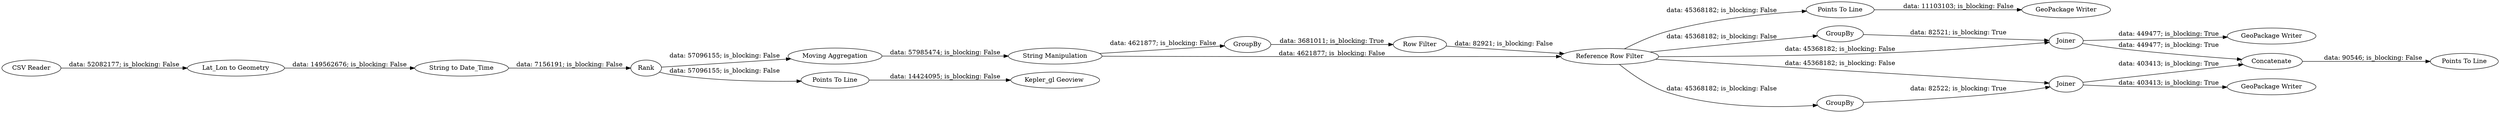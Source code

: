 digraph {
	"-5502822882456867070_13" [label="GeoPackage Writer"]
	"-5502822882456867070_9" [label=GroupBy]
	"-5502822882456867070_18" [label=Concatenate]
	"-5502822882456867070_3" [label="String to Date_Time"]
	"-5502822882456867070_12" [label="Points To Line"]
	"-5502822882456867070_6" [label="Kepler_gl Geoview "]
	"-5502822882456867070_10" [label="Row Filter"]
	"-5502822882456867070_14" [label=GroupBy]
	"-5502822882456867070_11" [label="Reference Row Filter"]
	"-5502822882456867070_1" [label="CSV Reader"]
	"-5502822882456867070_21" [label="GeoPackage Writer"]
	"-5502822882456867070_8" [label="String Manipulation"]
	"-5502822882456867070_4" [label=Rank]
	"-5502822882456867070_2" [label="Lat_Lon to Geometry"]
	"-5502822882456867070_7" [label="Moving Aggregation"]
	"-5502822882456867070_20" [label="GeoPackage Writer"]
	"-5502822882456867070_17" [label=Joiner]
	"-5502822882456867070_5" [label="Points To Line"]
	"-5502822882456867070_16" [label=GroupBy]
	"-5502822882456867070_19" [label="Points To Line"]
	"-5502822882456867070_15" [label=Joiner]
	"-5502822882456867070_15" -> "-5502822882456867070_18" [label="data: 403413; is_blocking: True"]
	"-5502822882456867070_15" -> "-5502822882456867070_20" [label="data: 403413; is_blocking: True"]
	"-5502822882456867070_8" -> "-5502822882456867070_9" [label="data: 4621877; is_blocking: False"]
	"-5502822882456867070_11" -> "-5502822882456867070_17" [label="data: 45368182; is_blocking: False"]
	"-5502822882456867070_4" -> "-5502822882456867070_5" [label="data: 57096155; is_blocking: False"]
	"-5502822882456867070_9" -> "-5502822882456867070_10" [label="data: 3681011; is_blocking: True"]
	"-5502822882456867070_17" -> "-5502822882456867070_21" [label="data: 449477; is_blocking: True"]
	"-5502822882456867070_8" -> "-5502822882456867070_11" [label="data: 4621877; is_blocking: False"]
	"-5502822882456867070_2" -> "-5502822882456867070_3" [label="data: 149562676; is_blocking: False"]
	"-5502822882456867070_11" -> "-5502822882456867070_15" [label="data: 45368182; is_blocking: False"]
	"-5502822882456867070_1" -> "-5502822882456867070_2" [label="data: 52082177; is_blocking: False"]
	"-5502822882456867070_11" -> "-5502822882456867070_14" [label="data: 45368182; is_blocking: False"]
	"-5502822882456867070_3" -> "-5502822882456867070_4" [label="data: 7156191; is_blocking: False"]
	"-5502822882456867070_4" -> "-5502822882456867070_7" [label="data: 57096155; is_blocking: False"]
	"-5502822882456867070_7" -> "-5502822882456867070_8" [label="data: 57985474; is_blocking: False"]
	"-5502822882456867070_10" -> "-5502822882456867070_11" [label="data: 82921; is_blocking: False"]
	"-5502822882456867070_12" -> "-5502822882456867070_13" [label="data: 11103103; is_blocking: False"]
	"-5502822882456867070_16" -> "-5502822882456867070_17" [label="data: 82521; is_blocking: True"]
	"-5502822882456867070_18" -> "-5502822882456867070_19" [label="data: 90546; is_blocking: False"]
	"-5502822882456867070_17" -> "-5502822882456867070_18" [label="data: 449477; is_blocking: True"]
	"-5502822882456867070_11" -> "-5502822882456867070_12" [label="data: 45368182; is_blocking: False"]
	"-5502822882456867070_5" -> "-5502822882456867070_6" [label="data: 14424095; is_blocking: False"]
	"-5502822882456867070_14" -> "-5502822882456867070_15" [label="data: 82522; is_blocking: True"]
	"-5502822882456867070_11" -> "-5502822882456867070_16" [label="data: 45368182; is_blocking: False"]
	rankdir=LR
}
